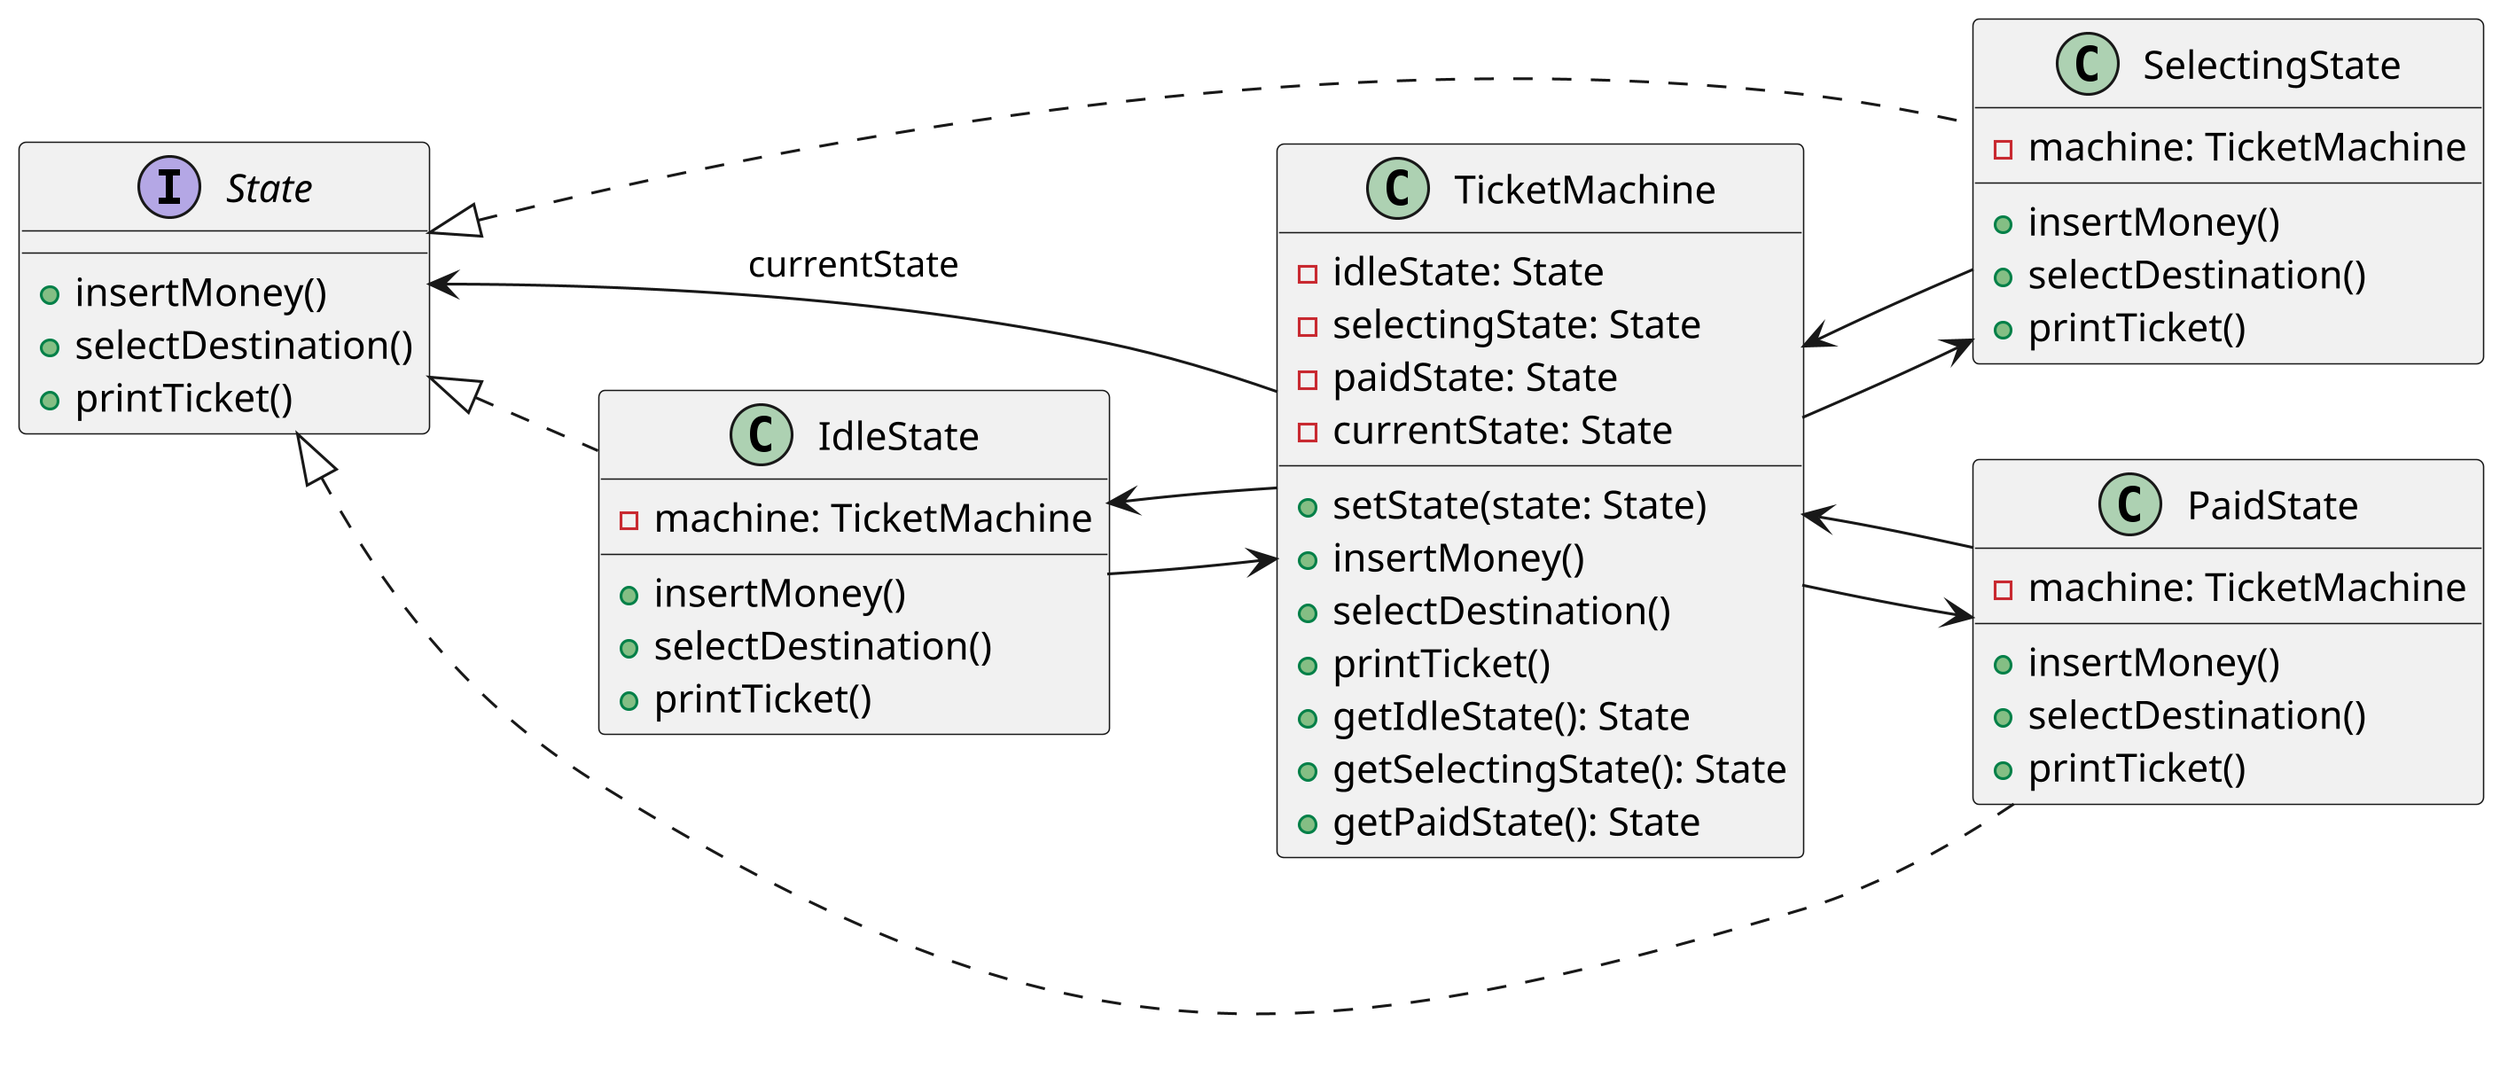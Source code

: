 @startuml
skinparam dpi 300
left to right direction

interface State {
  +insertMoney()
  +selectDestination()
  +printTicket()
}

class IdleState {
  -machine: TicketMachine
  +insertMoney()
  +selectDestination()
  +printTicket()
}

class SelectingState {
  -machine: TicketMachine
  +insertMoney()
  +selectDestination()
  +printTicket()
}

class PaidState {
  -machine: TicketMachine
  +insertMoney()
  +selectDestination()
  +printTicket()
}

class TicketMachine {
  -idleState: State
  -selectingState: State
  -paidState: State
  -currentState: State
  +setState(state: State)
  +insertMoney()
  +selectDestination()
  +printTicket()
  +getIdleState(): State
  +getSelectingState(): State
  +getPaidState(): State
}

State <|.. IdleState
State <|.. SelectingState
State <|.. PaidState

TicketMachine --> State : currentState
TicketMachine --> IdleState
TicketMachine --> SelectingState
TicketMachine --> PaidState

IdleState --> TicketMachine
SelectingState --> TicketMachine
PaidState --> TicketMachine
@enduml
